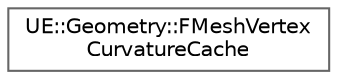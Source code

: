 digraph "Graphical Class Hierarchy"
{
 // INTERACTIVE_SVG=YES
 // LATEX_PDF_SIZE
  bgcolor="transparent";
  edge [fontname=Helvetica,fontsize=10,labelfontname=Helvetica,labelfontsize=10];
  node [fontname=Helvetica,fontsize=10,shape=box,height=0.2,width=0.4];
  rankdir="LR";
  Node0 [id="Node000000",label="UE::Geometry::FMeshVertex\lCurvatureCache",height=0.2,width=0.4,color="grey40", fillcolor="white", style="filled",URL="$de/d92/classUE_1_1Geometry_1_1FMeshVertexCurvatureCache.html",tooltip="FMeshVertexCurvatureCache calculates and stores various per-vertex Curvature types for a Mesh,..."];
}
